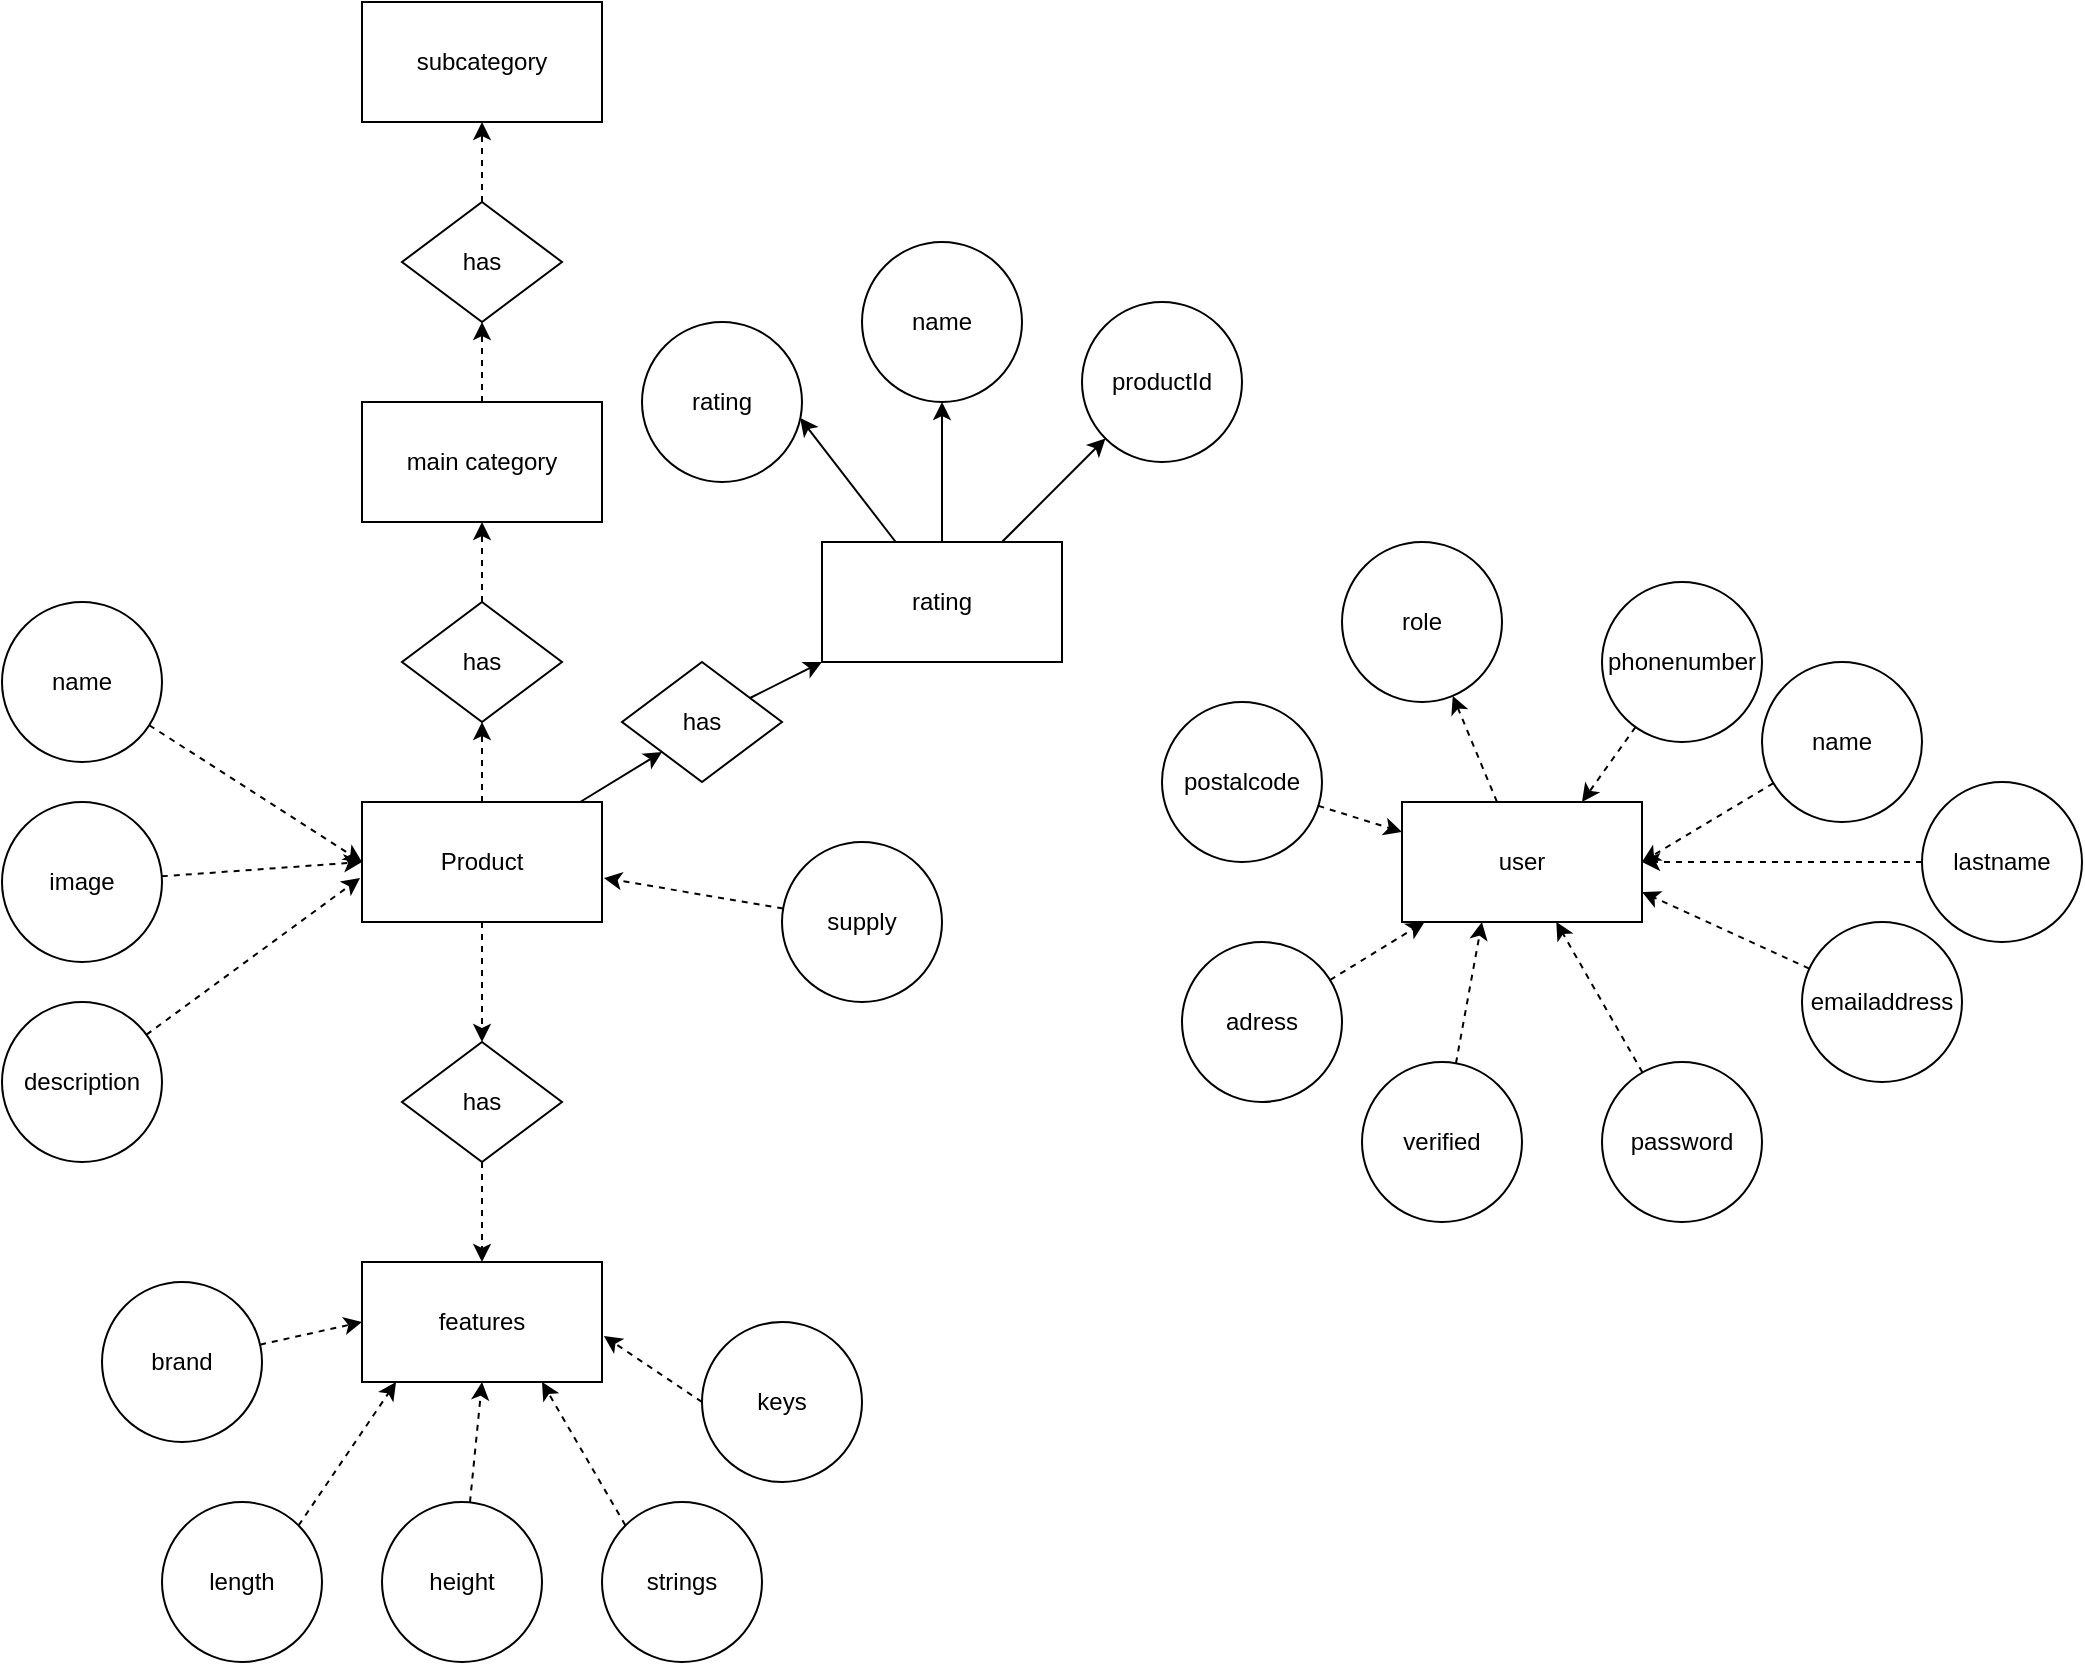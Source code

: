 <mxfile version="20.3.0" type="device" pages="5"><diagram id="UXlnYek6Twd4fF9Fpjpv" name="Concept diagram"><mxGraphModel dx="2489" dy="2026" grid="1" gridSize="10" guides="1" tooltips="1" connect="1" arrows="1" fold="1" page="1" pageScale="1" pageWidth="827" pageHeight="1169" math="0" shadow="0"><root><mxCell id="0"/><mxCell id="1" parent="0"/><mxCell id="_7jHsgC3u3FvnU73zOOX-5" style="edgeStyle=none;rounded=0;orthogonalLoop=1;jettySize=auto;html=1;entryX=0.5;entryY=1;entryDx=0;entryDy=0;dashed=1;" parent="1" source="_7jHsgC3u3FvnU73zOOX-1" target="_7jHsgC3u3FvnU73zOOX-4" edge="1"><mxGeometry relative="1" as="geometry"/></mxCell><mxCell id="_7jHsgC3u3FvnU73zOOX-11" style="edgeStyle=none;rounded=0;orthogonalLoop=1;jettySize=auto;html=1;entryX=0.5;entryY=0;entryDx=0;entryDy=0;dashed=1;" parent="1" source="_7jHsgC3u3FvnU73zOOX-1" target="_7jHsgC3u3FvnU73zOOX-10" edge="1"><mxGeometry relative="1" as="geometry"/></mxCell><mxCell id="yhhzitq_8GPDwFRkSW0h-9" style="edgeStyle=none;rounded=0;orthogonalLoop=1;jettySize=auto;html=1;entryX=0;entryY=1;entryDx=0;entryDy=0;" parent="1" source="_7jHsgC3u3FvnU73zOOX-1" target="yhhzitq_8GPDwFRkSW0h-8" edge="1"><mxGeometry relative="1" as="geometry"/></mxCell><mxCell id="_7jHsgC3u3FvnU73zOOX-1" value="Product" style="rounded=0;whiteSpace=wrap;html=1;" parent="1" vertex="1"><mxGeometry x="-610" y="-680" width="120" height="60" as="geometry"/></mxCell><mxCell id="_7jHsgC3u3FvnU73zOOX-8" style="edgeStyle=none;rounded=0;orthogonalLoop=1;jettySize=auto;html=1;dashed=1;" parent="1" source="_7jHsgC3u3FvnU73zOOX-2" target="_7jHsgC3u3FvnU73zOOX-7" edge="1"><mxGeometry relative="1" as="geometry"/></mxCell><mxCell id="_7jHsgC3u3FvnU73zOOX-2" value="main category" style="rounded=0;whiteSpace=wrap;html=1;" parent="1" vertex="1"><mxGeometry x="-610" y="-880" width="120" height="60" as="geometry"/></mxCell><mxCell id="_7jHsgC3u3FvnU73zOOX-3" value="subcategory" style="rounded=0;whiteSpace=wrap;html=1;" parent="1" vertex="1"><mxGeometry x="-610" y="-1080" width="120" height="60" as="geometry"/></mxCell><mxCell id="_7jHsgC3u3FvnU73zOOX-6" style="edgeStyle=none;rounded=0;orthogonalLoop=1;jettySize=auto;html=1;entryX=0.5;entryY=1;entryDx=0;entryDy=0;dashed=1;" parent="1" source="_7jHsgC3u3FvnU73zOOX-4" target="_7jHsgC3u3FvnU73zOOX-2" edge="1"><mxGeometry relative="1" as="geometry"/></mxCell><mxCell id="_7jHsgC3u3FvnU73zOOX-4" value="has" style="rhombus;whiteSpace=wrap;html=1;" parent="1" vertex="1"><mxGeometry x="-590" y="-780" width="80" height="60" as="geometry"/></mxCell><mxCell id="_7jHsgC3u3FvnU73zOOX-9" style="edgeStyle=none;rounded=0;orthogonalLoop=1;jettySize=auto;html=1;entryX=0.5;entryY=1;entryDx=0;entryDy=0;dashed=1;" parent="1" source="_7jHsgC3u3FvnU73zOOX-7" target="_7jHsgC3u3FvnU73zOOX-3" edge="1"><mxGeometry relative="1" as="geometry"/></mxCell><mxCell id="_7jHsgC3u3FvnU73zOOX-7" value="has" style="rhombus;whiteSpace=wrap;html=1;" parent="1" vertex="1"><mxGeometry x="-590" y="-980" width="80" height="60" as="geometry"/></mxCell><mxCell id="_7jHsgC3u3FvnU73zOOX-13" style="edgeStyle=none;rounded=0;orthogonalLoop=1;jettySize=auto;html=1;entryX=0.5;entryY=0;entryDx=0;entryDy=0;dashed=1;" parent="1" source="_7jHsgC3u3FvnU73zOOX-10" target="_7jHsgC3u3FvnU73zOOX-12" edge="1"><mxGeometry relative="1" as="geometry"/></mxCell><mxCell id="_7jHsgC3u3FvnU73zOOX-10" value="has" style="rhombus;whiteSpace=wrap;html=1;" parent="1" vertex="1"><mxGeometry x="-590" y="-560" width="80" height="60" as="geometry"/></mxCell><mxCell id="_7jHsgC3u3FvnU73zOOX-12" value="features" style="rounded=0;whiteSpace=wrap;html=1;" parent="1" vertex="1"><mxGeometry x="-610" y="-450" width="120" height="60" as="geometry"/></mxCell><mxCell id="_7jHsgC3u3FvnU73zOOX-18" style="edgeStyle=none;rounded=0;orthogonalLoop=1;jettySize=auto;html=1;entryX=0;entryY=0.5;entryDx=0;entryDy=0;dashed=1;" parent="1" source="_7jHsgC3u3FvnU73zOOX-14" target="_7jHsgC3u3FvnU73zOOX-12" edge="1"><mxGeometry relative="1" as="geometry"/></mxCell><mxCell id="_7jHsgC3u3FvnU73zOOX-14" value="brand" style="ellipse;whiteSpace=wrap;html=1;aspect=fixed;" parent="1" vertex="1"><mxGeometry x="-740" y="-440" width="80" height="80" as="geometry"/></mxCell><mxCell id="_7jHsgC3u3FvnU73zOOX-19" style="edgeStyle=none;rounded=0;orthogonalLoop=1;jettySize=auto;html=1;exitX=1;exitY=0;exitDx=0;exitDy=0;entryX=0.142;entryY=1;entryDx=0;entryDy=0;entryPerimeter=0;dashed=1;" parent="1" source="_7jHsgC3u3FvnU73zOOX-15" target="_7jHsgC3u3FvnU73zOOX-12" edge="1"><mxGeometry relative="1" as="geometry"/></mxCell><mxCell id="_7jHsgC3u3FvnU73zOOX-15" value="length" style="ellipse;whiteSpace=wrap;html=1;aspect=fixed;" parent="1" vertex="1"><mxGeometry x="-710" y="-330" width="80" height="80" as="geometry"/></mxCell><mxCell id="_7jHsgC3u3FvnU73zOOX-20" style="edgeStyle=none;rounded=0;orthogonalLoop=1;jettySize=auto;html=1;entryX=0.5;entryY=1;entryDx=0;entryDy=0;dashed=1;" parent="1" source="_7jHsgC3u3FvnU73zOOX-16" target="_7jHsgC3u3FvnU73zOOX-12" edge="1"><mxGeometry relative="1" as="geometry"/></mxCell><mxCell id="_7jHsgC3u3FvnU73zOOX-16" value="height" style="ellipse;whiteSpace=wrap;html=1;aspect=fixed;" parent="1" vertex="1"><mxGeometry x="-600" y="-330" width="80" height="80" as="geometry"/></mxCell><mxCell id="_7jHsgC3u3FvnU73zOOX-21" style="edgeStyle=none;rounded=0;orthogonalLoop=1;jettySize=auto;html=1;exitX=0;exitY=0;exitDx=0;exitDy=0;entryX=0.75;entryY=1;entryDx=0;entryDy=0;dashed=1;" parent="1" source="_7jHsgC3u3FvnU73zOOX-17" target="_7jHsgC3u3FvnU73zOOX-12" edge="1"><mxGeometry relative="1" as="geometry"/></mxCell><mxCell id="_7jHsgC3u3FvnU73zOOX-17" value="strings" style="ellipse;whiteSpace=wrap;html=1;aspect=fixed;" parent="1" vertex="1"><mxGeometry x="-490" y="-330" width="80" height="80" as="geometry"/></mxCell><mxCell id="_7jHsgC3u3FvnU73zOOX-23" style="edgeStyle=none;rounded=0;orthogonalLoop=1;jettySize=auto;html=1;exitX=0;exitY=0.5;exitDx=0;exitDy=0;entryX=1.008;entryY=0.617;entryDx=0;entryDy=0;entryPerimeter=0;dashed=1;" parent="1" source="_7jHsgC3u3FvnU73zOOX-22" target="_7jHsgC3u3FvnU73zOOX-12" edge="1"><mxGeometry relative="1" as="geometry"/></mxCell><mxCell id="_7jHsgC3u3FvnU73zOOX-22" value="keys" style="ellipse;whiteSpace=wrap;html=1;aspect=fixed;" parent="1" vertex="1"><mxGeometry x="-440" y="-420" width="80" height="80" as="geometry"/></mxCell><mxCell id="8Vjlcl3plHY_cacFAxoG-3" style="edgeStyle=none;rounded=0;orthogonalLoop=1;jettySize=auto;html=1;entryX=0;entryY=0.5;entryDx=0;entryDy=0;dashed=1;" parent="1" source="8Vjlcl3plHY_cacFAxoG-1" target="_7jHsgC3u3FvnU73zOOX-1" edge="1"><mxGeometry relative="1" as="geometry"/></mxCell><mxCell id="8Vjlcl3plHY_cacFAxoG-1" value="name" style="ellipse;whiteSpace=wrap;html=1;aspect=fixed;" parent="1" vertex="1"><mxGeometry x="-790" y="-780" width="80" height="80" as="geometry"/></mxCell><mxCell id="8Vjlcl3plHY_cacFAxoG-4" style="edgeStyle=none;rounded=0;orthogonalLoop=1;jettySize=auto;html=1;entryX=0;entryY=0.5;entryDx=0;entryDy=0;dashed=1;" parent="1" source="8Vjlcl3plHY_cacFAxoG-2" target="_7jHsgC3u3FvnU73zOOX-1" edge="1"><mxGeometry relative="1" as="geometry"/></mxCell><mxCell id="8Vjlcl3plHY_cacFAxoG-2" value="image" style="ellipse;whiteSpace=wrap;html=1;aspect=fixed;" parent="1" vertex="1"><mxGeometry x="-790" y="-680" width="80" height="80" as="geometry"/></mxCell><mxCell id="8Vjlcl3plHY_cacFAxoG-6" style="edgeStyle=none;rounded=0;orthogonalLoop=1;jettySize=auto;html=1;entryX=-0.008;entryY=0.633;entryDx=0;entryDy=0;entryPerimeter=0;dashed=1;" parent="1" source="8Vjlcl3plHY_cacFAxoG-5" target="_7jHsgC3u3FvnU73zOOX-1" edge="1"><mxGeometry relative="1" as="geometry"/></mxCell><mxCell id="8Vjlcl3plHY_cacFAxoG-5" value="description" style="ellipse;whiteSpace=wrap;html=1;aspect=fixed;" parent="1" vertex="1"><mxGeometry x="-790" y="-580" width="80" height="80" as="geometry"/></mxCell><mxCell id="8Vjlcl3plHY_cacFAxoG-10" style="edgeStyle=none;rounded=0;orthogonalLoop=1;jettySize=auto;html=1;entryX=1.008;entryY=0.633;entryDx=0;entryDy=0;entryPerimeter=0;dashed=1;" parent="1" source="8Vjlcl3plHY_cacFAxoG-9" target="_7jHsgC3u3FvnU73zOOX-1" edge="1"><mxGeometry relative="1" as="geometry"/></mxCell><mxCell id="8Vjlcl3plHY_cacFAxoG-9" value="supply" style="ellipse;whiteSpace=wrap;html=1;aspect=fixed;" parent="1" vertex="1"><mxGeometry x="-400" y="-660" width="80" height="80" as="geometry"/></mxCell><mxCell id="8Vjlcl3plHY_cacFAxoG-34" style="edgeStyle=none;rounded=0;orthogonalLoop=1;jettySize=auto;html=1;dashed=1;" parent="1" source="8Vjlcl3plHY_cacFAxoG-11" target="8Vjlcl3plHY_cacFAxoG-33" edge="1"><mxGeometry relative="1" as="geometry"/></mxCell><mxCell id="8Vjlcl3plHY_cacFAxoG-11" value="user" style="rounded=0;whiteSpace=wrap;html=1;" parent="1" vertex="1"><mxGeometry x="-90" y="-680" width="120" height="60" as="geometry"/></mxCell><mxCell id="8Vjlcl3plHY_cacFAxoG-24" style="edgeStyle=none;rounded=0;orthogonalLoop=1;jettySize=auto;html=1;entryX=1;entryY=0.5;entryDx=0;entryDy=0;dashed=1;" parent="1" source="8Vjlcl3plHY_cacFAxoG-17" target="8Vjlcl3plHY_cacFAxoG-11" edge="1"><mxGeometry relative="1" as="geometry"/></mxCell><mxCell id="8Vjlcl3plHY_cacFAxoG-17" value="name" style="ellipse;whiteSpace=wrap;html=1;aspect=fixed;" parent="1" vertex="1"><mxGeometry x="90" y="-750" width="80" height="80" as="geometry"/></mxCell><mxCell id="8Vjlcl3plHY_cacFAxoG-25" style="edgeStyle=none;rounded=0;orthogonalLoop=1;jettySize=auto;html=1;entryX=1;entryY=0.5;entryDx=0;entryDy=0;dashed=1;" parent="1" source="8Vjlcl3plHY_cacFAxoG-18" target="8Vjlcl3plHY_cacFAxoG-11" edge="1"><mxGeometry relative="1" as="geometry"/></mxCell><mxCell id="8Vjlcl3plHY_cacFAxoG-18" value="lastname" style="ellipse;whiteSpace=wrap;html=1;aspect=fixed;" parent="1" vertex="1"><mxGeometry x="170" y="-690" width="80" height="80" as="geometry"/></mxCell><mxCell id="8Vjlcl3plHY_cacFAxoG-26" style="edgeStyle=none;rounded=0;orthogonalLoop=1;jettySize=auto;html=1;entryX=1;entryY=0.75;entryDx=0;entryDy=0;dashed=1;" parent="1" source="8Vjlcl3plHY_cacFAxoG-19" target="8Vjlcl3plHY_cacFAxoG-11" edge="1"><mxGeometry relative="1" as="geometry"/></mxCell><mxCell id="8Vjlcl3plHY_cacFAxoG-19" value="emailaddress" style="ellipse;whiteSpace=wrap;html=1;aspect=fixed;" parent="1" vertex="1"><mxGeometry x="110" y="-620" width="80" height="80" as="geometry"/></mxCell><mxCell id="8Vjlcl3plHY_cacFAxoG-27" style="edgeStyle=none;rounded=0;orthogonalLoop=1;jettySize=auto;html=1;dashed=1;" parent="1" source="8Vjlcl3plHY_cacFAxoG-20" target="8Vjlcl3plHY_cacFAxoG-11" edge="1"><mxGeometry relative="1" as="geometry"><mxPoint y="-610" as="targetPoint"/></mxGeometry></mxCell><mxCell id="8Vjlcl3plHY_cacFAxoG-20" value="password" style="ellipse;whiteSpace=wrap;html=1;aspect=fixed;" parent="1" vertex="1"><mxGeometry x="10" y="-550" width="80" height="80" as="geometry"/></mxCell><mxCell id="8Vjlcl3plHY_cacFAxoG-28" style="edgeStyle=none;rounded=0;orthogonalLoop=1;jettySize=auto;html=1;entryX=0.333;entryY=1;entryDx=0;entryDy=0;entryPerimeter=0;dashed=1;" parent="1" source="8Vjlcl3plHY_cacFAxoG-21" target="8Vjlcl3plHY_cacFAxoG-11" edge="1"><mxGeometry relative="1" as="geometry"/></mxCell><mxCell id="8Vjlcl3plHY_cacFAxoG-21" value="verified" style="ellipse;whiteSpace=wrap;html=1;aspect=fixed;" parent="1" vertex="1"><mxGeometry x="-110" y="-550" width="80" height="80" as="geometry"/></mxCell><mxCell id="8Vjlcl3plHY_cacFAxoG-29" style="edgeStyle=none;rounded=0;orthogonalLoop=1;jettySize=auto;html=1;dashed=1;" parent="1" source="8Vjlcl3plHY_cacFAxoG-22" target="8Vjlcl3plHY_cacFAxoG-11" edge="1"><mxGeometry relative="1" as="geometry"/></mxCell><mxCell id="8Vjlcl3plHY_cacFAxoG-22" value="adress" style="ellipse;whiteSpace=wrap;html=1;aspect=fixed;" parent="1" vertex="1"><mxGeometry x="-200" y="-610" width="80" height="80" as="geometry"/></mxCell><mxCell id="8Vjlcl3plHY_cacFAxoG-30" style="edgeStyle=none;rounded=0;orthogonalLoop=1;jettySize=auto;html=1;entryX=0;entryY=0.25;entryDx=0;entryDy=0;dashed=1;" parent="1" source="8Vjlcl3plHY_cacFAxoG-23" target="8Vjlcl3plHY_cacFAxoG-11" edge="1"><mxGeometry relative="1" as="geometry"/></mxCell><mxCell id="8Vjlcl3plHY_cacFAxoG-23" value="postalcode" style="ellipse;whiteSpace=wrap;html=1;aspect=fixed;" parent="1" vertex="1"><mxGeometry x="-210" y="-730" width="80" height="80" as="geometry"/></mxCell><mxCell id="8Vjlcl3plHY_cacFAxoG-32" style="edgeStyle=none;rounded=0;orthogonalLoop=1;jettySize=auto;html=1;entryX=0.75;entryY=0;entryDx=0;entryDy=0;dashed=1;" parent="1" source="8Vjlcl3plHY_cacFAxoG-31" target="8Vjlcl3plHY_cacFAxoG-11" edge="1"><mxGeometry relative="1" as="geometry"/></mxCell><mxCell id="8Vjlcl3plHY_cacFAxoG-31" value="phonenumber" style="ellipse;whiteSpace=wrap;html=1;aspect=fixed;" parent="1" vertex="1"><mxGeometry x="10" y="-790" width="80" height="80" as="geometry"/></mxCell><mxCell id="8Vjlcl3plHY_cacFAxoG-33" value="role" style="ellipse;whiteSpace=wrap;html=1;aspect=fixed;" parent="1" vertex="1"><mxGeometry x="-120" y="-810" width="80" height="80" as="geometry"/></mxCell><mxCell id="yhhzitq_8GPDwFRkSW0h-4" style="rounded=0;orthogonalLoop=1;jettySize=auto;html=1;entryX=0.5;entryY=1;entryDx=0;entryDy=0;" parent="1" source="yhhzitq_8GPDwFRkSW0h-1" target="yhhzitq_8GPDwFRkSW0h-2" edge="1"><mxGeometry relative="1" as="geometry"/></mxCell><mxCell id="yhhzitq_8GPDwFRkSW0h-5" style="edgeStyle=none;rounded=0;orthogonalLoop=1;jettySize=auto;html=1;entryX=0;entryY=1;entryDx=0;entryDy=0;" parent="1" source="yhhzitq_8GPDwFRkSW0h-1" target="yhhzitq_8GPDwFRkSW0h-3" edge="1"><mxGeometry relative="1" as="geometry"/></mxCell><mxCell id="yhhzitq_8GPDwFRkSW0h-7" style="edgeStyle=none;rounded=0;orthogonalLoop=1;jettySize=auto;html=1;entryX=0.988;entryY=0.6;entryDx=0;entryDy=0;entryPerimeter=0;" parent="1" source="yhhzitq_8GPDwFRkSW0h-1" target="yhhzitq_8GPDwFRkSW0h-6" edge="1"><mxGeometry relative="1" as="geometry"/></mxCell><mxCell id="yhhzitq_8GPDwFRkSW0h-1" value="rating" style="rounded=0;whiteSpace=wrap;html=1;" parent="1" vertex="1"><mxGeometry x="-380" y="-810" width="120" height="60" as="geometry"/></mxCell><mxCell id="yhhzitq_8GPDwFRkSW0h-2" value="name" style="ellipse;whiteSpace=wrap;html=1;aspect=fixed;" parent="1" vertex="1"><mxGeometry x="-360" y="-960" width="80" height="80" as="geometry"/></mxCell><mxCell id="yhhzitq_8GPDwFRkSW0h-3" value="productId" style="ellipse;whiteSpace=wrap;html=1;aspect=fixed;" parent="1" vertex="1"><mxGeometry x="-250" y="-930" width="80" height="80" as="geometry"/></mxCell><mxCell id="yhhzitq_8GPDwFRkSW0h-6" value="rating" style="ellipse;whiteSpace=wrap;html=1;aspect=fixed;" parent="1" vertex="1"><mxGeometry x="-470" y="-920" width="80" height="80" as="geometry"/></mxCell><mxCell id="yhhzitq_8GPDwFRkSW0h-10" style="edgeStyle=none;rounded=0;orthogonalLoop=1;jettySize=auto;html=1;" parent="1" source="yhhzitq_8GPDwFRkSW0h-8" target="yhhzitq_8GPDwFRkSW0h-1" edge="1"><mxGeometry relative="1" as="geometry"/></mxCell><mxCell id="yhhzitq_8GPDwFRkSW0h-8" value="has" style="rhombus;whiteSpace=wrap;html=1;" parent="1" vertex="1"><mxGeometry x="-480" y="-750" width="80" height="60" as="geometry"/></mxCell></root></mxGraphModel></diagram><diagram id="7pOdD8GZFdDxRpwKc0I3" name="System context diagram"><mxGraphModel dx="1662" dy="856" grid="1" gridSize="10" guides="1" tooltips="1" connect="1" arrows="1" fold="1" page="1" pageScale="1" pageWidth="827" pageHeight="1169" math="0" shadow="0"><root><mxCell id="0"/><mxCell id="1" parent="0"/><mxCell id="-iv8s0EZxj2kGk-wa7Vl-7" style="rounded=0;orthogonalLoop=1;jettySize=auto;html=1;exitX=1;exitY=0.5;exitDx=0;exitDy=0;exitPerimeter=0;entryX=0;entryY=0.5;entryDx=0;entryDy=0;entryPerimeter=0;dashed=1;strokeWidth=3;startArrow=none;" parent="1" source="-iv8s0EZxj2kGk-wa7Vl-14" target="-iv8s0EZxj2kGk-wa7Vl-5" edge="1"><mxGeometry relative="1" as="geometry"/></mxCell><object placeholders="1" c4Name="Webshop system" c4Type="Software System" c4Description="Full-stack application that allows the user to view, or buy products with payments." label="&lt;font style=&quot;font-size: 16px&quot;&gt;&lt;b&gt;%c4Name%&lt;/b&gt;&lt;/font&gt;&lt;div&gt;[%c4Type%]&lt;/div&gt;&lt;br&gt;&lt;div&gt;&lt;font style=&quot;font-size: 11px&quot;&gt;&lt;font color=&quot;#cccccc&quot;&gt;%c4Description%&lt;/font&gt;&lt;/div&gt;" id="-iv8s0EZxj2kGk-wa7Vl-1"><mxCell style="rounded=1;whiteSpace=wrap;html=1;labelBackgroundColor=none;fillColor=#1061B0;fontColor=#ffffff;align=center;arcSize=10;strokeColor=#0D5091;metaEdit=1;resizable=0;points=[[0.25,0,0],[0.5,0,0],[0.75,0,0],[1,0.25,0],[1,0.5,0],[1,0.75,0],[0.75,1,0],[0.5,1,0],[0.25,1,0],[0,0.75,0],[0,0.5,0],[0,0.25,0]];" parent="1" vertex="1"><mxGeometry x="80" y="310" width="240" height="120" as="geometry"/></mxCell></object><mxCell id="-iv8s0EZxj2kGk-wa7Vl-6" style="rounded=0;orthogonalLoop=1;jettySize=auto;html=1;exitX=0.5;exitY=1;exitDx=0;exitDy=0;exitPerimeter=0;entryX=0.5;entryY=0;entryDx=0;entryDy=0;entryPerimeter=0;dashed=1;strokeWidth=3;startArrow=none;" parent="1" source="-iv8s0EZxj2kGk-wa7Vl-10" target="-iv8s0EZxj2kGk-wa7Vl-1" edge="1"><mxGeometry relative="1" as="geometry"/></mxCell><object placeholders="1" c4Name="Webshop customer" c4Type="Person" c4Description="A customer of the webshop" label="&lt;font style=&quot;font-size: 16px&quot;&gt;&lt;b&gt;%c4Name%&lt;/b&gt;&lt;/font&gt;&lt;div&gt;[%c4Type%]&lt;/div&gt;&lt;br&gt;&lt;div&gt;&lt;font style=&quot;font-size: 11px&quot;&gt;&lt;font color=&quot;#cccccc&quot;&gt;%c4Description%&lt;/font&gt;&lt;/div&gt;" id="-iv8s0EZxj2kGk-wa7Vl-4"><mxCell style="rounded=1;whiteSpace=wrap;html=1;labelBackgroundColor=none;fillColor=#0C4680;fontColor=#ffffff;align=center;arcSize=10;strokeColor=#0D5091;metaEdit=1;resizable=0;points=[[0.25,0,0],[0.5,0,0],[0.75,0,0],[1,0.25,0],[1,0.5,0],[1,0.75,0],[0.75,1,0],[0.5,1,0],[0.25,1,0],[0,0.75,0],[0,0.5,0],[0,0.25,0]];" parent="1" vertex="1"><mxGeometry x="80" y="80" width="240" height="120" as="geometry"/></mxCell></object><mxCell id="-iv8s0EZxj2kGk-wa7Vl-9" style="edgeStyle=none;rounded=0;orthogonalLoop=1;jettySize=auto;html=1;entryX=1;entryY=0.5;entryDx=0;entryDy=0;entryPerimeter=0;dashed=1;strokeWidth=3;startArrow=none;" parent="1" source="-iv8s0EZxj2kGk-wa7Vl-12" target="-iv8s0EZxj2kGk-wa7Vl-4" edge="1"><mxGeometry relative="1" as="geometry"/></mxCell><object placeholders="1" c4Name="Payment system" c4Type="Software System" c4Description="System that completes the transactions" label="&lt;font style=&quot;font-size: 16px&quot;&gt;&lt;b&gt;%c4Name%&lt;/b&gt;&lt;/font&gt;&lt;div&gt;[%c4Type%]&lt;/div&gt;&lt;br&gt;&lt;div&gt;&lt;font style=&quot;font-size: 11px&quot;&gt;&lt;font color=&quot;#cccccc&quot;&gt;%c4Description%&lt;/font&gt;&lt;/div&gt;" id="-iv8s0EZxj2kGk-wa7Vl-5"><mxCell style="rounded=1;whiteSpace=wrap;html=1;labelBackgroundColor=none;fillColor=#8C8496;fontColor=#ffffff;align=center;arcSize=10;strokeColor=#736782;metaEdit=1;resizable=0;points=[[0.25,0,0],[0.5,0,0],[0.75,0,0],[1,0.25,0],[1,0.5,0],[1,0.75,0],[0.75,1,0],[0.5,1,0],[0.25,1,0],[0,0.75,0],[0,0.5,0],[0,0.25,0]];" parent="1" vertex="1"><mxGeometry x="460" y="310" width="240" height="120" as="geometry"/></mxCell></object><mxCell id="-iv8s0EZxj2kGk-wa7Vl-10" value="Views items, makes payments using" style="text;html=1;resizable=0;autosize=1;align=center;verticalAlign=middle;points=[];fillColor=none;strokeColor=none;rounded=0;" parent="1" vertex="1"><mxGeometry x="90" y="235" width="220" height="30" as="geometry"/></mxCell><mxCell id="-iv8s0EZxj2kGk-wa7Vl-11" value="" style="rounded=0;orthogonalLoop=1;jettySize=auto;html=1;exitX=0.5;exitY=1;exitDx=0;exitDy=0;exitPerimeter=0;entryX=0.5;entryY=0;entryDx=0;entryDy=0;entryPerimeter=0;dashed=1;strokeWidth=3;endArrow=none;" parent="1" source="-iv8s0EZxj2kGk-wa7Vl-4" target="-iv8s0EZxj2kGk-wa7Vl-10" edge="1"><mxGeometry relative="1" as="geometry"><mxPoint x="200" y="200" as="sourcePoint"/><mxPoint x="200" y="310" as="targetPoint"/></mxGeometry></mxCell><mxCell id="-iv8s0EZxj2kGk-wa7Vl-12" value="Notifies the user" style="text;html=1;resizable=0;autosize=1;align=center;verticalAlign=middle;points=[];fillColor=none;strokeColor=none;rounded=0;" parent="1" vertex="1"><mxGeometry x="400" y="205" width="110" height="30" as="geometry"/></mxCell><mxCell id="-iv8s0EZxj2kGk-wa7Vl-13" value="" style="edgeStyle=none;rounded=0;orthogonalLoop=1;jettySize=auto;html=1;exitX=0.5;exitY=0;exitDx=0;exitDy=0;exitPerimeter=0;dashed=1;strokeWidth=3;endArrow=none;" parent="1" source="-iv8s0EZxj2kGk-wa7Vl-5" target="-iv8s0EZxj2kGk-wa7Vl-12" edge="1"><mxGeometry relative="1" as="geometry"><mxPoint x="550" y="310" as="sourcePoint"/><mxPoint x="500" y="250" as="targetPoint"/></mxGeometry></mxCell><mxCell id="-iv8s0EZxj2kGk-wa7Vl-14" value="Uses external &lt;br&gt;payment system" style="text;html=1;resizable=0;autosize=1;align=center;verticalAlign=middle;points=[];fillColor=none;strokeColor=none;rounded=0;" parent="1" vertex="1"><mxGeometry x="330" y="350" width="110" height="40" as="geometry"/></mxCell><mxCell id="-iv8s0EZxj2kGk-wa7Vl-15" value="" style="rounded=0;orthogonalLoop=1;jettySize=auto;html=1;exitX=1;exitY=0.5;exitDx=0;exitDy=0;exitPerimeter=0;entryX=0;entryY=0.5;entryDx=0;entryDy=0;entryPerimeter=0;dashed=1;strokeWidth=3;endArrow=none;" parent="1" source="-iv8s0EZxj2kGk-wa7Vl-1" target="-iv8s0EZxj2kGk-wa7Vl-14" edge="1"><mxGeometry relative="1" as="geometry"><mxPoint x="320" y="370" as="sourcePoint"/><mxPoint x="460" y="370" as="targetPoint"/></mxGeometry></mxCell><mxCell id="RaKwpRjMpT0jMpuPB5Ox-1" value="" style="ellipse;whiteSpace=wrap;html=1;aspect=fixed;strokeColor=#0C4680;fillColor=#0C4680;" parent="1" vertex="1"><mxGeometry x="160" y="30" width="80" height="80" as="geometry"/></mxCell><object placeholders="1" c4Name="Single Sing On System" c4Type="Software System" c4Description="System that handles the user registration and login" label="&lt;font style=&quot;font-size: 16px&quot;&gt;&lt;b&gt;%c4Name%&lt;/b&gt;&lt;/font&gt;&lt;div&gt;[%c4Type%]&lt;/div&gt;&lt;br&gt;&lt;div&gt;&lt;font style=&quot;font-size: 11px&quot;&gt;&lt;font color=&quot;#cccccc&quot;&gt;%c4Description%&lt;/font&gt;&lt;/div&gt;" id="W1zMw84Huq9NWDJlu6nM-3"><mxCell style="rounded=1;whiteSpace=wrap;html=1;labelBackgroundColor=none;fillColor=#8C8496;fontColor=#ffffff;align=center;arcSize=10;strokeColor=#736782;metaEdit=1;resizable=0;points=[[0.25,0,0],[0.5,0,0],[0.75,0,0],[1,0.25,0],[1,0.5,0],[1,0.75,0],[0.75,1,0],[0.5,1,0],[0.25,1,0],[0,0.75,0],[0,0.5,0],[0,0.25,0]];" vertex="1" parent="1"><mxGeometry x="460" y="460" width="240" height="120" as="geometry"/></mxCell></object><mxCell id="W1zMw84Huq9NWDJlu6nM-5" style="rounded=0;orthogonalLoop=1;jettySize=auto;html=1;exitX=0.718;exitY=0.975;exitDx=0;exitDy=0;exitPerimeter=0;entryX=0;entryY=0.5;entryDx=0;entryDy=0;entryPerimeter=0;dashed=1;strokeWidth=3;startArrow=none;" edge="1" parent="1" source="W1zMw84Huq9NWDJlu6nM-6" target="W1zMw84Huq9NWDJlu6nM-3"><mxGeometry relative="1" as="geometry"><mxPoint x="199.5" y="430" as="sourcePoint"/><mxPoint x="199.5" y="475" as="targetPoint"/></mxGeometry></mxCell><mxCell id="W1zMw84Huq9NWDJlu6nM-6" value="Uses external SSO system" style="text;html=1;resizable=0;autosize=1;align=center;verticalAlign=middle;points=[];fillColor=none;strokeColor=none;rounded=0;" vertex="1" parent="1"><mxGeometry x="230" y="465" width="170" height="30" as="geometry"/></mxCell><mxCell id="W1zMw84Huq9NWDJlu6nM-7" value="" style="rounded=0;orthogonalLoop=1;jettySize=auto;html=1;exitX=0.5;exitY=1;exitDx=0;exitDy=0;exitPerimeter=0;entryX=0.318;entryY=-0.1;entryDx=0;entryDy=0;entryPerimeter=0;dashed=1;strokeWidth=3;startArrow=none;endArrow=none;" edge="1" parent="1" target="W1zMw84Huq9NWDJlu6nM-6"><mxGeometry relative="1" as="geometry"><mxPoint x="199.5" y="430" as="sourcePoint"/><mxPoint x="460" y="520" as="targetPoint"/></mxGeometry></mxCell><mxCell id="iPFyC2qjRluulM3jovTj-1" style="edgeStyle=none;rounded=0;orthogonalLoop=1;jettySize=auto;html=1;entryX=1.013;entryY=0.65;entryDx=0;entryDy=0;entryPerimeter=0;dashed=1;" edge="1" parent="1" target="-iv8s0EZxj2kGk-wa7Vl-4"><mxGeometry relative="1" as="geometry"><mxPoint x="580" y="460.0" as="sourcePoint"/><mxPoint x="710" y="498.4" as="targetPoint"/><Array as="points"><mxPoint x="440" y="440"/></Array></mxGeometry></mxCell><mxCell id="iPFyC2qjRluulM3jovTj-2" value="Notifies the user" style="edgeLabel;html=1;align=center;verticalAlign=middle;resizable=0;points=[];" vertex="1" connectable="0" parent="iPFyC2qjRluulM3jovTj-1"><mxGeometry x="-0.156" y="-2" relative="1" as="geometry"><mxPoint x="-39" y="-95" as="offset"/></mxGeometry></mxCell></root></mxGraphModel></diagram><diagram id="yF-GTbdZByJ_0cL37dsQ" name="Container diagram"><mxGraphModel dx="1662" dy="2025" grid="1" gridSize="10" guides="1" tooltips="1" connect="1" arrows="1" fold="1" page="1" pageScale="1" pageWidth="827" pageHeight="1169" math="0" shadow="0"><root><mxCell id="0"/><mxCell id="1" parent="0"/><mxCell id="fe9Xx_H47fmmu1ygSoLF-16" style="edgeStyle=none;rounded=0;orthogonalLoop=1;jettySize=auto;html=1;exitX=0.292;exitY=1;exitDx=0;exitDy=0;exitPerimeter=0;entryX=0.5;entryY=0;entryDx=0;entryDy=0;entryPerimeter=0;dashed=1;strokeWidth=3;fontColor=#FFFFFF;startArrow=none;" parent="1" source="jnhbhSsm9OjzzeVdvpf7-3" target="fe9Xx_H47fmmu1ygSoLF-4" edge="1"><mxGeometry relative="1" as="geometry"/></mxCell><object placeholders="1" c4Name="Webshop customer" c4Type="Person" c4Description="A customer of the webshop" label="&lt;font style=&quot;font-size: 16px&quot;&gt;&lt;b&gt;%c4Name%&lt;/b&gt;&lt;/font&gt;&lt;div&gt;[%c4Type%]&lt;/div&gt;&lt;br&gt;&lt;div&gt;&lt;font style=&quot;font-size: 11px&quot;&gt;&lt;font color=&quot;#cccccc&quot;&gt;%c4Description%&lt;/font&gt;&lt;/div&gt;" id="fe9Xx_H47fmmu1ygSoLF-2"><mxCell style="rounded=1;whiteSpace=wrap;html=1;labelBackgroundColor=none;fillColor=#0C4680;fontColor=#ffffff;align=center;arcSize=10;strokeColor=#0D5091;metaEdit=1;resizable=0;points=[[0.25,0,0],[0.5,0,0],[0.75,0,0],[1,0.25,0],[1,0.5,0],[1,0.75,0],[0.75,1,0],[0.5,1,0],[0.25,1,0],[0,0.75,0],[0,0.5,0],[0,0.25,0]];" parent="1" vertex="1"><mxGeometry x="440" y="-1080" width="240" height="120" as="geometry"/></mxCell></object><mxCell id="fe9Xx_H47fmmu1ygSoLF-15" style="edgeStyle=none;rounded=0;orthogonalLoop=1;jettySize=auto;html=1;exitX=1;exitY=0.5;exitDx=0;exitDy=0;exitPerimeter=0;dashed=1;strokeWidth=3;fontColor=#FFFFFF;startArrow=none;" parent="1" source="jnhbhSsm9OjzzeVdvpf7-5" target="fe9Xx_H47fmmu1ygSoLF-14" edge="1"><mxGeometry relative="1" as="geometry"/></mxCell><object placeholders="1" c4Name="Webshop application" c4Type="Container: Angular" c4Description="Full-stack application that allows the user to view, or buy products with payments." label="&lt;font style=&quot;font-size: 16px&quot;&gt;&lt;b&gt;%c4Name%&lt;/b&gt;&lt;/font&gt;&lt;div&gt;[%c4Type%]&lt;/div&gt;&lt;br&gt;&lt;div&gt;&lt;font style=&quot;font-size: 11px&quot;&gt;&lt;font color=&quot;#cccccc&quot;&gt;%c4Description%&lt;/font&gt;&lt;/div&gt;" id="fe9Xx_H47fmmu1ygSoLF-4"><mxCell style="rounded=1;whiteSpace=wrap;html=1;labelBackgroundColor=none;fillColor=#1061B0;fontColor=#ffffff;align=center;arcSize=10;strokeColor=#0D5091;metaEdit=1;resizable=0;points=[[0.25,0,0],[0.5,0,0],[0.75,0,0],[1,0.25,0],[1,0.5,0],[1,0.75,0],[0.75,1,0],[0.5,1,0],[0.25,1,0],[0,0.75,0],[0,0.5,0],[0,0.25,0]];" parent="1" vertex="1"><mxGeometry x="70" y="-880" width="240" height="120" as="geometry"/></mxCell></object><mxCell id="AT8yxm79Fx70BJ4LguEr-2" style="edgeStyle=none;rounded=0;orthogonalLoop=1;jettySize=auto;html=1;entryX=0;entryY=0.5;entryDx=0;entryDy=0;entryPerimeter=0;dashed=1;" parent="1" source="fe9Xx_H47fmmu1ygSoLF-6" target="BS6mq3v67Ypqhsn4vS6F-1" edge="1"><mxGeometry relative="1" as="geometry"/></mxCell><mxCell id="AT8yxm79Fx70BJ4LguEr-3" value="Makes calls to" style="edgeLabel;html=1;align=center;verticalAlign=middle;resizable=0;points=[];" parent="AT8yxm79Fx70BJ4LguEr-2" vertex="1" connectable="0"><mxGeometry x="-0.156" y="-2" relative="1" as="geometry"><mxPoint as="offset"/></mxGeometry></mxCell><mxCell id="AT8yxm79Fx70BJ4LguEr-4" value="Reads from and&lt;br&gt;writes to" style="edgeStyle=none;rounded=0;orthogonalLoop=1;jettySize=auto;html=1;entryX=1;entryY=0.5;entryDx=0;entryDy=0;entryPerimeter=0;dashed=1;" parent="1" source="fe9Xx_H47fmmu1ygSoLF-6" target="fe9Xx_H47fmmu1ygSoLF-11" edge="1"><mxGeometry relative="1" as="geometry"/></mxCell><object placeholders="1" c4Name="API application" c4Type="Quarkus / Java" c4Description="Provides the connection between the Front-end and Backend application functionallity via JSON/HTTPS." label="&lt;font style=&quot;font-size: 16px&quot;&gt;&lt;b&gt;%c4Name%&lt;/b&gt;&lt;/font&gt;&lt;div&gt;[%c4Type%]&lt;/div&gt;&lt;br&gt;&lt;div&gt;&lt;font style=&quot;font-size: 11px&quot;&gt;&lt;font color=&quot;#cccccc&quot;&gt;%c4Description%&lt;/font&gt;&lt;/div&gt;" id="fe9Xx_H47fmmu1ygSoLF-6"><mxCell style="rounded=1;whiteSpace=wrap;html=1;labelBackgroundColor=none;fillColor=#1061B0;fontColor=#ffffff;align=center;arcSize=10;strokeColor=#0D5091;metaEdit=1;resizable=0;points=[[0.25,0,0],[0.5,0,0],[0.75,0,0],[1,0.25,0],[1,0.5,0],[1,0.75,0],[0.75,1,0],[0.5,1,0],[0.25,1,0],[0,0.75,0],[0,0.5,0],[0,0.25,0]];" parent="1" vertex="1"><mxGeometry x="440" y="-630" width="240" height="120" as="geometry"/></mxCell></object><mxCell id="fe9Xx_H47fmmu1ygSoLF-11" value="&lt;font color=&quot;#ffffff&quot;&gt;Database&lt;br&gt;[TBD]&lt;br&gt;&lt;br&gt;Stores user registration information, hashed authentication credentials etc.&lt;/font&gt;" style="shape=cylinder3;whiteSpace=wrap;html=1;boundedLbl=1;backgroundOutline=1;size=15;fillColor=#0C4680;" parent="1" vertex="1"><mxGeometry x="80" y="-640" width="220" height="140" as="geometry"/></mxCell><mxCell id="fe9Xx_H47fmmu1ygSoLF-17" style="edgeStyle=none;rounded=0;orthogonalLoop=1;jettySize=auto;html=1;exitX=0.5;exitY=1;exitDx=0;exitDy=0;exitPerimeter=0;entryX=0.5;entryY=0;entryDx=0;entryDy=0;entryPerimeter=0;dashed=1;strokeWidth=3;fontColor=#FFFFFF;startArrow=none;" parent="1" source="jnhbhSsm9OjzzeVdvpf7-7" target="fe9Xx_H47fmmu1ygSoLF-6" edge="1"><mxGeometry relative="1" as="geometry"/></mxCell><object placeholders="1" c4Name="Single page Application" c4Type="Container: HTML, SCSS &amp; TypeScript" c4Description="Provides the details of every product or account details of the customer" label="&lt;font style=&quot;font-size: 16px&quot;&gt;&lt;b&gt;%c4Name%&lt;/b&gt;&lt;/font&gt;&lt;div&gt;[%c4Type%]&lt;/div&gt;&lt;br&gt;&lt;div&gt;&lt;font style=&quot;font-size: 11px&quot;&gt;&lt;font color=&quot;#cccccc&quot;&gt;%c4Description%&lt;/font&gt;&lt;/div&gt;" id="fe9Xx_H47fmmu1ygSoLF-14"><mxCell style="rounded=1;whiteSpace=wrap;html=1;labelBackgroundColor=none;fillColor=#1061B0;fontColor=#ffffff;align=center;arcSize=10;strokeColor=#0D5091;metaEdit=1;resizable=0;points=[[0.25,0,0],[0.5,0,0],[0.75,0,0],[1,0.25,0],[1,0.5,0],[1,0.75,0],[0.75,1,0],[0.5,1,0],[0.25,1,0],[0,0.75,0],[0,0.5,0],[0,0.25,0]];" parent="1" vertex="1"><mxGeometry x="440" y="-880" width="240" height="120" as="geometry"/></mxCell></object><mxCell id="BS6mq3v67Ypqhsn4vS6F-2" style="edgeStyle=none;rounded=0;orthogonalLoop=1;jettySize=auto;html=1;exitX=0.5;exitY=0;exitDx=0;exitDy=0;exitPerimeter=0;entryX=1.013;entryY=0.45;entryDx=0;entryDy=0;entryPerimeter=0;dashed=1;strokeWidth=3;fontColor=#FFFFFF;startArrow=none;" parent="1" source="jnhbhSsm9OjzzeVdvpf7-1" target="fe9Xx_H47fmmu1ygSoLF-2" edge="1"><mxGeometry relative="1" as="geometry"/></mxCell><object placeholders="1" c4Name="Payment system" c4Type="Software System" c4Description="System that completes the transactions" label="&lt;font style=&quot;font-size: 16px&quot;&gt;&lt;b&gt;%c4Name%&lt;/b&gt;&lt;/font&gt;&lt;div&gt;[%c4Type%]&lt;/div&gt;&lt;br&gt;&lt;div&gt;&lt;font style=&quot;font-size: 11px&quot;&gt;&lt;font color=&quot;#cccccc&quot;&gt;%c4Description%&lt;/font&gt;&lt;/div&gt;" id="BS6mq3v67Ypqhsn4vS6F-1"><mxCell style="rounded=1;whiteSpace=wrap;html=1;labelBackgroundColor=none;fillColor=#8C8496;fontColor=#ffffff;align=center;arcSize=10;strokeColor=#736782;metaEdit=1;resizable=0;points=[[0.25,0,0],[0.5,0,0],[0.75,0,0],[1,0.25,0],[1,0.5,0],[1,0.75,0],[0.75,1,0],[0.5,1,0],[0.25,1,0],[0,0.75,0],[0,0.5,0],[0,0.25,0]];" parent="1" vertex="1"><mxGeometry x="810" y="-710" width="240" height="120" as="geometry"/></mxCell></object><mxCell id="jnhbhSsm9OjzzeVdvpf7-1" value="Notifies the user" style="text;html=1;resizable=0;autosize=1;align=center;verticalAlign=middle;points=[];fillColor=none;strokeColor=none;rounded=0;" parent="1" vertex="1"><mxGeometry x="770" y="-860" width="110" height="30" as="geometry"/></mxCell><mxCell id="jnhbhSsm9OjzzeVdvpf7-2" value="" style="edgeStyle=none;rounded=0;orthogonalLoop=1;jettySize=auto;html=1;exitX=0.5;exitY=0;exitDx=0;exitDy=0;exitPerimeter=0;dashed=1;strokeWidth=3;fontColor=#FFFFFF;endArrow=none;" parent="1" source="BS6mq3v67Ypqhsn4vS6F-1" target="jnhbhSsm9OjzzeVdvpf7-1" edge="1"><mxGeometry relative="1" as="geometry"><mxPoint x="917" y="-470" as="sourcePoint"/><mxPoint x="683.12" y="-1026" as="targetPoint"/></mxGeometry></mxCell><mxCell id="jnhbhSsm9OjzzeVdvpf7-3" value="Visits instruweb.com&lt;br&gt;[HTTPS]" style="text;html=1;resizable=0;autosize=1;align=center;verticalAlign=middle;points=[];fillColor=none;strokeColor=none;rounded=0;" parent="1" vertex="1"><mxGeometry x="270" y="-980" width="130" height="40" as="geometry"/></mxCell><mxCell id="jnhbhSsm9OjzzeVdvpf7-4" value="" style="edgeStyle=none;rounded=0;orthogonalLoop=1;jettySize=auto;html=1;exitX=0;exitY=0.5;exitDx=0;exitDy=0;exitPerimeter=0;entryX=0.685;entryY=0;entryDx=0;entryDy=0;entryPerimeter=0;dashed=1;strokeWidth=3;fontColor=#FFFFFF;endArrow=none;" parent="1" source="fe9Xx_H47fmmu1ygSoLF-2" target="jnhbhSsm9OjzzeVdvpf7-3" edge="1"><mxGeometry relative="1" as="geometry"><mxPoint x="440" y="-1020" as="sourcePoint"/><mxPoint x="240" y="-880" as="targetPoint"/></mxGeometry></mxCell><mxCell id="jnhbhSsm9OjzzeVdvpf7-5" value="Delivers to the&lt;br&gt;customer's web&lt;br&gt;browser" style="text;html=1;resizable=0;autosize=1;align=center;verticalAlign=middle;points=[];fillColor=none;strokeColor=none;rounded=0;" parent="1" vertex="1"><mxGeometry x="320" y="-850" width="110" height="60" as="geometry"/></mxCell><mxCell id="jnhbhSsm9OjzzeVdvpf7-6" value="" style="edgeStyle=none;rounded=0;orthogonalLoop=1;jettySize=auto;html=1;exitX=1;exitY=0.5;exitDx=0;exitDy=0;exitPerimeter=0;dashed=1;strokeWidth=3;fontColor=#FFFFFF;endArrow=none;" parent="1" source="fe9Xx_H47fmmu1ygSoLF-4" target="jnhbhSsm9OjzzeVdvpf7-5" edge="1"><mxGeometry relative="1" as="geometry"><mxPoint x="310" y="-820" as="sourcePoint"/><mxPoint x="440" y="-820" as="targetPoint"/></mxGeometry></mxCell><mxCell id="jnhbhSsm9OjzzeVdvpf7-7" value="Makes API calls to&lt;br&gt;[JSON/HTTPS]" style="text;html=1;resizable=0;autosize=1;align=center;verticalAlign=middle;points=[];fillColor=none;strokeColor=none;rounded=0;" parent="1" vertex="1"><mxGeometry x="500" y="-740" width="120" height="40" as="geometry"/></mxCell><mxCell id="jnhbhSsm9OjzzeVdvpf7-8" value="" style="edgeStyle=none;rounded=0;orthogonalLoop=1;jettySize=auto;html=1;exitX=0.5;exitY=1;exitDx=0;exitDy=0;exitPerimeter=0;entryX=0.5;entryY=0;entryDx=0;entryDy=0;entryPerimeter=0;dashed=1;strokeWidth=3;fontColor=#FFFFFF;endArrow=none;" parent="1" source="fe9Xx_H47fmmu1ygSoLF-14" target="jnhbhSsm9OjzzeVdvpf7-7" edge="1"><mxGeometry relative="1" as="geometry"><mxPoint x="560" y="-760" as="sourcePoint"/><mxPoint x="560" y="-670" as="targetPoint"/></mxGeometry></mxCell><mxCell id="jnhbhSsm9OjzzeVdvpf7-16" value="" style="edgeStyle=none;rounded=0;orthogonalLoop=1;jettySize=auto;html=1;exitX=1;exitY=0.5;exitDx=0;exitDy=0;exitPerimeter=0;dashed=1;strokeWidth=3;fontColor=#FFFFFF;endArrow=none;" parent="1" edge="1"><mxGeometry relative="1" as="geometry"><mxPoint x="680" y="-410" as="sourcePoint"/><mxPoint x="680" y="-410" as="targetPoint"/></mxGeometry></mxCell><mxCell id="Doi46zs3CHt14JSM9hB8-1" value="" style="ellipse;whiteSpace=wrap;html=1;aspect=fixed;strokeColor=#0C4680;fillColor=#0C4680;" parent="1" vertex="1"><mxGeometry x="520" y="-1130" width="80" height="80" as="geometry"/></mxCell><mxCell id="zSWoSWIzkRwHM4U-aBsQ-2" value="" style="endArrow=none;dashed=1;html=1;dashPattern=1 3;strokeWidth=2;rounded=0;" parent="1" edge="1"><mxGeometry width="50" height="50" relative="1" as="geometry"><mxPoint x="40" y="-890" as="sourcePoint"/><mxPoint x="700" y="-890" as="targetPoint"/></mxGeometry></mxCell><mxCell id="zSWoSWIzkRwHM4U-aBsQ-3" value="" style="endArrow=none;dashed=1;html=1;dashPattern=1 3;strokeWidth=2;rounded=0;" parent="1" edge="1"><mxGeometry width="50" height="50" relative="1" as="geometry"><mxPoint x="700" y="-890" as="sourcePoint"/><mxPoint x="700" y="-470" as="targetPoint"/></mxGeometry></mxCell><mxCell id="zSWoSWIzkRwHM4U-aBsQ-4" value="" style="endArrow=none;dashed=1;html=1;dashPattern=1 3;strokeWidth=2;rounded=0;" parent="1" edge="1"><mxGeometry width="50" height="50" relative="1" as="geometry"><mxPoint x="40" y="-470" as="sourcePoint"/><mxPoint x="700" y="-470" as="targetPoint"/></mxGeometry></mxCell><mxCell id="zSWoSWIzkRwHM4U-aBsQ-5" value="" style="endArrow=none;dashed=1;html=1;dashPattern=1 3;strokeWidth=2;rounded=0;" parent="1" edge="1"><mxGeometry width="50" height="50" relative="1" as="geometry"><mxPoint x="40" y="-885" as="sourcePoint"/><mxPoint x="40" y="-470" as="targetPoint"/></mxGeometry></mxCell><object placeholders="1" c4Name="Single Sing On System" c4Type="Software System" c4Description="System that handles the user registration and login" label="&lt;font style=&quot;font-size: 16px&quot;&gt;&lt;b&gt;%c4Name%&lt;/b&gt;&lt;/font&gt;&lt;div&gt;[%c4Type%]&lt;/div&gt;&lt;br&gt;&lt;div&gt;&lt;font style=&quot;font-size: 11px&quot;&gt;&lt;font color=&quot;#cccccc&quot;&gt;%c4Description%&lt;/font&gt;&lt;/div&gt;" id="_TsweISjNOpK6mUbjerb-1"><mxCell style="rounded=1;whiteSpace=wrap;html=1;labelBackgroundColor=none;fillColor=#8C8496;fontColor=#ffffff;align=center;arcSize=10;strokeColor=#736782;metaEdit=1;resizable=0;points=[[0.25,0,0],[0.5,0,0],[0.75,0,0],[1,0.25,0],[1,0.5,0],[1,0.75,0],[0.75,1,0],[0.5,1,0],[0.25,1,0],[0,0.75,0],[0,0.5,0],[0,0.25,0]];" vertex="1" parent="1"><mxGeometry x="810" y="-550" width="240" height="120" as="geometry"/></mxCell></object><mxCell id="_TsweISjNOpK6mUbjerb-2" style="edgeStyle=none;rounded=0;orthogonalLoop=1;jettySize=auto;html=1;entryX=0;entryY=0.5;entryDx=0;entryDy=0;entryPerimeter=0;dashed=1;" edge="1" parent="1" target="_TsweISjNOpK6mUbjerb-1"><mxGeometry relative="1" as="geometry"><mxPoint x="680" y="-528.4" as="sourcePoint"/><mxPoint x="810" y="-570" as="targetPoint"/></mxGeometry></mxCell><mxCell id="_TsweISjNOpK6mUbjerb-3" value="Makes calls to" style="edgeLabel;html=1;align=center;verticalAlign=middle;resizable=0;points=[];" vertex="1" connectable="0" parent="_TsweISjNOpK6mUbjerb-2"><mxGeometry x="-0.156" y="-2" relative="1" as="geometry"><mxPoint as="offset"/></mxGeometry></mxCell><mxCell id="dGneNR0mAsAR2fOitfuy-2" style="edgeStyle=none;rounded=0;orthogonalLoop=1;jettySize=auto;html=1;entryX=1.008;entryY=0.65;entryDx=0;entryDy=0;entryPerimeter=0;dashed=1;" edge="1" parent="1" target="fe9Xx_H47fmmu1ygSoLF-2"><mxGeometry relative="1" as="geometry"><mxPoint x="930" y="-550.0" as="sourcePoint"/><mxPoint x="1060" y="-511.6" as="targetPoint"/><Array as="points"><mxPoint x="790" y="-570"/></Array></mxGeometry></mxCell><mxCell id="dGneNR0mAsAR2fOitfuy-3" value="Notifies the user" style="edgeLabel;html=1;align=center;verticalAlign=middle;resizable=0;points=[];" vertex="1" connectable="0" parent="dGneNR0mAsAR2fOitfuy-2"><mxGeometry x="-0.156" y="-2" relative="1" as="geometry"><mxPoint as="offset"/></mxGeometry></mxCell></root></mxGraphModel></diagram><diagram id="Np3nTolF6EBnbsCF2nXv" name="Component diagram (API)"><mxGraphModel dx="1662" dy="856" grid="1" gridSize="10" guides="1" tooltips="1" connect="1" arrows="1" fold="1" page="1" pageScale="1" pageWidth="827" pageHeight="1169" math="0" shadow="0"><root><mxCell id="0"/><mxCell id="1" parent="0"/><mxCell id="y-H9kZZl8BDujGqBTBHA-2" style="rounded=0;orthogonalLoop=1;jettySize=auto;html=1;entryX=0.5;entryY=0;entryDx=0;entryDy=0;entryPerimeter=0;dashed=1;" parent="1" edge="1"><mxGeometry relative="1" as="geometry"><mxPoint x="283.5" y="160" as="sourcePoint"/><mxPoint x="171" y="260" as="targetPoint"/></mxGeometry></mxCell><mxCell id="9N7b6ndzYozQydQ-XWlK-1" value="Makes API calls to&lt;br&gt;[JSON/HTTPS]" style="edgeLabel;html=1;align=center;verticalAlign=middle;resizable=0;points=[];" parent="y-H9kZZl8BDujGqBTBHA-2" vertex="1" connectable="0"><mxGeometry x="-0.141" y="3" relative="1" as="geometry"><mxPoint as="offset"/></mxGeometry></mxCell><mxCell id="CWZN92Rs3ekr9jk6wR9L-3" value="Makes API calls to&lt;br&gt;[JSON/HTTPS]" style="edgeStyle=none;rounded=0;orthogonalLoop=1;jettySize=auto;html=1;entryX=0.5;entryY=0;entryDx=0;entryDy=0;entryPerimeter=0;dashed=1;" parent="1" source="8Lidws257jhjcRxdbzPv-1" target="CWZN92Rs3ekr9jk6wR9L-1" edge="1"><mxGeometry relative="1" as="geometry"/></mxCell><object placeholders="1" c4Name="Single page Application" c4Type="Container: HTML, SCSS &amp; TypeScript" c4Description="Provides the details of every product or account details of the customer" label="&lt;font style=&quot;font-size: 16px&quot;&gt;&lt;b&gt;%c4Name%&lt;/b&gt;&lt;/font&gt;&lt;div&gt;[%c4Type%]&lt;/div&gt;&lt;br&gt;&lt;div&gt;&lt;font style=&quot;font-size: 11px&quot;&gt;&lt;font color=&quot;#cccccc&quot;&gt;%c4Description%&lt;/font&gt;&lt;/div&gt;" id="8Lidws257jhjcRxdbzPv-1"><mxCell style="rounded=1;whiteSpace=wrap;html=1;labelBackgroundColor=none;fillColor=#1061B0;fontColor=#ffffff;align=center;arcSize=10;strokeColor=#0D5091;metaEdit=1;resizable=0;points=[[0.25,0,0],[0.5,0,0],[0.75,0,0],[1,0.25,0],[1,0.5,0],[1,0.75,0],[0.75,1,0],[0.5,1,0],[0.25,1,0],[0,0.75,0],[0,0.5,0],[0,0.25,0]];" parent="1" vertex="1"><mxGeometry x="230" y="40" width="240" height="120" as="geometry"/></mxCell></object><mxCell id="TOdyarRnjefdKrViclxa-2" value="Uses" style="edgeStyle=none;rounded=0;orthogonalLoop=1;jettySize=auto;html=1;dashed=1;" parent="1" source="y-H9kZZl8BDujGqBTBHA-1" target="TOdyarRnjefdKrViclxa-1" edge="1"><mxGeometry relative="1" as="geometry"/></mxCell><object placeholders="1" c4Name="Sign in controller" c4Type="Component: MVC" c4Description="Allows users to login to the webshop" label="&lt;font style=&quot;font-size: 16px&quot;&gt;&lt;b&gt;%c4Name%&lt;/b&gt;&lt;/font&gt;&lt;div&gt;[%c4Type%]&lt;/div&gt;&lt;br&gt;&lt;div&gt;&lt;font style=&quot;font-size: 11px&quot;&gt;&lt;font color=&quot;#cccccc&quot;&gt;%c4Description%&lt;/font&gt;&lt;/div&gt;" id="y-H9kZZl8BDujGqBTBHA-1"><mxCell style="rounded=1;whiteSpace=wrap;html=1;labelBackgroundColor=none;fillColor=#1370CC;fontColor=#ffffff;align=center;arcSize=10;strokeColor=#0D5091;metaEdit=1;resizable=0;points=[[0.25,0,0],[0.5,0,0],[0.75,0,0],[1,0.25,0],[1,0.5,0],[1,0.75,0],[0.75,1,0],[0.5,1,0],[0.25,1,0],[0,0.75,0],[0,0.5,0],[0,0.25,0]];" parent="1" vertex="1"><mxGeometry x="50" y="260" width="240" height="120" as="geometry"/></mxCell></object><object placeholders="1" c4Name="Security protocol" c4Type="Component: Quarkus" c4Description="Provides security functionality regarding signing in. Password, email etc." label="&lt;font style=&quot;font-size: 16px&quot;&gt;&lt;b&gt;%c4Name%&lt;/b&gt;&lt;/font&gt;&lt;div&gt;[%c4Type%]&lt;/div&gt;&lt;br&gt;&lt;div&gt;&lt;font style=&quot;font-size: 11px&quot;&gt;&lt;font color=&quot;#cccccc&quot;&gt;%c4Description%&lt;/font&gt;&lt;/div&gt;" id="TOdyarRnjefdKrViclxa-1"><mxCell style="rounded=1;whiteSpace=wrap;html=1;labelBackgroundColor=none;fillColor=#1370CC;fontColor=#ffffff;align=center;arcSize=10;strokeColor=#0D5091;metaEdit=1;resizable=0;points=[[0.25,0,0],[0.5,0,0],[0.75,0,0],[1,0.25,0],[1,0.5,0],[1,0.75,0],[0.75,1,0],[0.5,1,0],[0.25,1,0],[0,0.75,0],[0,0.5,0],[0,0.25,0]];" parent="1" vertex="1"><mxGeometry x="50" y="420" width="240" height="120" as="geometry"/></mxCell></object><mxCell id="CWZN92Rs3ekr9jk6wR9L-2" value="Uses" style="edgeStyle=none;rounded=0;orthogonalLoop=1;jettySize=auto;html=1;entryX=0.5;entryY=0;entryDx=0;entryDy=0;entryPerimeter=0;dashed=1;" parent="1" source="CWZN92Rs3ekr9jk6wR9L-1" target="TOdyarRnjefdKrViclxa-1" edge="1"><mxGeometry relative="1" as="geometry"><Array as="points"><mxPoint x="280" y="390"/></Array></mxGeometry></mxCell><object placeholders="1" c4Name="Account controller" c4Type="Component: MVC" c4Description="Allows the user to view their account information" label="&lt;font style=&quot;font-size: 16px&quot;&gt;&lt;b&gt;%c4Name%&lt;/b&gt;&lt;/font&gt;&lt;div&gt;[%c4Type%]&lt;/div&gt;&lt;br&gt;&lt;div&gt;&lt;font style=&quot;font-size: 11px&quot;&gt;&lt;font color=&quot;#cccccc&quot;&gt;%c4Description%&lt;/font&gt;&lt;/div&gt;" id="CWZN92Rs3ekr9jk6wR9L-1"><mxCell style="rounded=1;whiteSpace=wrap;html=1;labelBackgroundColor=none;fillColor=#1370CC;fontColor=#ffffff;align=center;arcSize=10;strokeColor=#0D5091;metaEdit=1;resizable=0;points=[[0.25,0,0],[0.5,0,0],[0.75,0,0],[1,0.25,0],[1,0.5,0],[1,0.75,0],[0.75,1,0],[0.5,1,0],[0.25,1,0],[0,0.75,0],[0,0.5,0],[0,0.25,0]];" parent="1" vertex="1"><mxGeometry x="390" y="260" width="240" height="120" as="geometry"/></mxCell></object><mxCell id="PvhC9JfvTtCXcvrcMsWX-1" value="&lt;font color=&quot;#ffffff&quot;&gt;Database&lt;br&gt;[TBD]&lt;br&gt;&lt;br&gt;Stores user registration information, hashed authentication credentials etc.&lt;/font&gt;" style="shape=cylinder3;whiteSpace=wrap;html=1;boundedLbl=1;backgroundOutline=1;size=15;fillColor=#0C4680;" parent="1" vertex="1"><mxGeometry x="60" y="800" width="220" height="140" as="geometry"/></mxCell><mxCell id="PvhC9JfvTtCXcvrcMsWX-10" value="" style="endArrow=none;dashed=1;html=1;dashPattern=1 3;strokeWidth=2;rounded=0;" parent="1" edge="1"><mxGeometry width="50" height="50" relative="1" as="geometry"><mxPoint x="30" y="580" as="sourcePoint"/><mxPoint x="670" y="580" as="targetPoint"/></mxGeometry></mxCell><mxCell id="PvhC9JfvTtCXcvrcMsWX-11" value="" style="endArrow=none;dashed=1;html=1;dashPattern=1 3;strokeWidth=2;rounded=0;" parent="1" edge="1"><mxGeometry width="50" height="50" relative="1" as="geometry"><mxPoint x="670" y="580" as="sourcePoint"/><mxPoint x="670" y="240" as="targetPoint"/></mxGeometry></mxCell><mxCell id="PvhC9JfvTtCXcvrcMsWX-12" value="" style="endArrow=none;dashed=1;html=1;dashPattern=1 3;strokeWidth=2;rounded=0;" parent="1" edge="1"><mxGeometry width="50" height="50" relative="1" as="geometry"><mxPoint x="30" y="240" as="sourcePoint"/><mxPoint x="670" y="240" as="targetPoint"/></mxGeometry></mxCell><mxCell id="PvhC9JfvTtCXcvrcMsWX-13" value="" style="endArrow=none;dashed=1;html=1;dashPattern=1 3;strokeWidth=2;rounded=0;" parent="1" edge="1"><mxGeometry width="50" height="50" relative="1" as="geometry"><mxPoint x="30" y="580" as="sourcePoint"/><mxPoint x="30" y="240" as="targetPoint"/></mxGeometry></mxCell><object placeholders="1" c4Name="Single Sing On System" c4Type="Software System" c4Description="System that handles the user registration and login" label="&lt;font style=&quot;font-size: 16px&quot;&gt;&lt;b&gt;%c4Name%&lt;/b&gt;&lt;/font&gt;&lt;div&gt;[%c4Type%]&lt;/div&gt;&lt;br&gt;&lt;div&gt;&lt;font style=&quot;font-size: 11px&quot;&gt;&lt;font color=&quot;#cccccc&quot;&gt;%c4Description%&lt;/font&gt;&lt;/div&gt;" id="NGbCZDTyLsXpxR26SGMC-1"><mxCell style="rounded=1;whiteSpace=wrap;html=1;labelBackgroundColor=none;fillColor=#8C8496;fontColor=#ffffff;align=center;arcSize=10;strokeColor=#736782;metaEdit=1;resizable=0;points=[[0.25,0,0],[0.5,0,0],[0.75,0,0],[1,0.25,0],[1,0.5,0],[1,0.75,0],[0.75,1,0],[0.5,1,0],[0.25,1,0],[0,0.75,0],[0,0.5,0],[0,0.25,0]];" vertex="1" parent="1"><mxGeometry x="50" y="610" width="240" height="120" as="geometry"/></mxCell></object><mxCell id="NGbCZDTyLsXpxR26SGMC-2" value="Makes calls to" style="edgeStyle=none;rounded=0;orthogonalLoop=1;jettySize=auto;html=1;dashed=1;entryX=0.5;entryY=0;entryDx=0;entryDy=0;entryPerimeter=0;" edge="1" parent="1" target="NGbCZDTyLsXpxR26SGMC-1"><mxGeometry relative="1" as="geometry"><Array as="points"><mxPoint x="170" y="580"/></Array><mxPoint x="170" y="540.002" as="sourcePoint"/><mxPoint x="10" y="610" as="targetPoint"/></mxGeometry></mxCell><mxCell id="NGbCZDTyLsXpxR26SGMC-3" value="Reades/writes from/to" style="edgeStyle=none;rounded=0;orthogonalLoop=1;jettySize=auto;html=1;dashed=1;entryX=0.5;entryY=0;entryDx=0;entryDy=0;entryPerimeter=0;" edge="1" parent="1" target="PvhC9JfvTtCXcvrcMsWX-1"><mxGeometry relative="1" as="geometry"><Array as="points"><mxPoint x="170" y="770"/></Array><mxPoint x="170" y="730.002" as="sourcePoint"/><mxPoint x="550" y="970" as="targetPoint"/></mxGeometry></mxCell></root></mxGraphModel></diagram><diagram name="Component diagram (Single page)" id="iunBiBbE2ekPKUx45rR8"><mxGraphModel dx="1662" dy="856" grid="1" gridSize="10" guides="1" tooltips="1" connect="1" arrows="1" fold="1" page="1" pageScale="1" pageWidth="827" pageHeight="1169" math="0" shadow="0"><root><mxCell id="rTZG_oOwPLSxhp4wsB7D-0"/><mxCell id="rTZG_oOwPLSxhp4wsB7D-1" parent="rTZG_oOwPLSxhp4wsB7D-0"/><mxCell id="rTZG_oOwPLSxhp4wsB7D-20" value="" style="endArrow=none;dashed=1;html=1;dashPattern=1 3;strokeWidth=2;rounded=0;" parent="rTZG_oOwPLSxhp4wsB7D-1" edge="1"><mxGeometry width="50" height="50" relative="1" as="geometry"><mxPoint x="30" y="580" as="sourcePoint"/><mxPoint x="620" y="580" as="targetPoint"/></mxGeometry></mxCell><mxCell id="rTZG_oOwPLSxhp4wsB7D-21" value="" style="endArrow=none;dashed=1;html=1;dashPattern=1 3;strokeWidth=2;rounded=0;" parent="rTZG_oOwPLSxhp4wsB7D-1" edge="1"><mxGeometry width="50" height="50" relative="1" as="geometry"><mxPoint x="620" y="580" as="sourcePoint"/><mxPoint x="620" y="240" as="targetPoint"/></mxGeometry></mxCell><mxCell id="rTZG_oOwPLSxhp4wsB7D-22" value="" style="endArrow=none;dashed=1;html=1;dashPattern=1 3;strokeWidth=2;rounded=0;" parent="rTZG_oOwPLSxhp4wsB7D-1" edge="1"><mxGeometry width="50" height="50" relative="1" as="geometry"><mxPoint x="30" y="240" as="sourcePoint"/><mxPoint x="620" y="240" as="targetPoint"/></mxGeometry></mxCell><mxCell id="rTZG_oOwPLSxhp4wsB7D-23" value="" style="endArrow=none;dashed=1;html=1;dashPattern=1 3;strokeWidth=2;rounded=0;" parent="rTZG_oOwPLSxhp4wsB7D-1" edge="1"><mxGeometry width="50" height="50" relative="1" as="geometry"><mxPoint x="30" y="580" as="sourcePoint"/><mxPoint x="30" y="240" as="targetPoint"/></mxGeometry></mxCell><mxCell id="_e_u1cQAugA5fam3CbHW-0" value="Gets single page data from" style="edgeStyle=none;rounded=0;orthogonalLoop=1;jettySize=auto;html=1;entryX=0.5;entryY=0;entryDx=0;entryDy=0;entryPerimeter=0;dashed=1;" parent="rTZG_oOwPLSxhp4wsB7D-1" source="-36nADRN3VjBbsRO5Ofx-0" target="tP_2fLP7he8YxvjSSyAm-0" edge="1"><mxGeometry relative="1" as="geometry"/></mxCell><object placeholders="1" c4Name="Webshop application" c4Type="Container: Vue.js" c4Description="Full-stack application that allows the user to view, or buy products with payments." label="&lt;font style=&quot;font-size: 16px&quot;&gt;&lt;b&gt;%c4Name%&lt;/b&gt;&lt;/font&gt;&lt;div&gt;[%c4Type%]&lt;/div&gt;&lt;br&gt;&lt;div&gt;&lt;font style=&quot;font-size: 11px&quot;&gt;&lt;font color=&quot;#cccccc&quot;&gt;%c4Description%&lt;/font&gt;&lt;/div&gt;" id="-36nADRN3VjBbsRO5Ofx-0"><mxCell style="rounded=1;whiteSpace=wrap;html=1;labelBackgroundColor=none;fillColor=#1061B0;fontColor=#ffffff;align=center;arcSize=10;strokeColor=#0D5091;metaEdit=1;resizable=0;points=[[0.25,0,0],[0.5,0,0],[0.75,0,0],[1,0.25,0],[1,0.5,0],[1,0.75,0],[0.75,1,0],[0.5,1,0],[0.25,1,0],[0,0.75,0],[0,0.5,0],[0,0.25,0]];" parent="rTZG_oOwPLSxhp4wsB7D-1" vertex="1"><mxGeometry x="230" y="40" width="240" height="120" as="geometry"/></mxCell></object><object placeholders="1" c4Name="API application" c4Type="Quarkus / Java" c4Description="Provides the connection between the Front-end and Backend application functionallity via JSON/HTTPS." label="&lt;font style=&quot;font-size: 16px&quot;&gt;&lt;b&gt;%c4Name%&lt;/b&gt;&lt;/font&gt;&lt;div&gt;[%c4Type%]&lt;/div&gt;&lt;br&gt;&lt;div&gt;&lt;font style=&quot;font-size: 11px&quot;&gt;&lt;font color=&quot;#cccccc&quot;&gt;%c4Description%&lt;/font&gt;&lt;/div&gt;" id="4yZWY-cEzadv5eemkmlY-0"><mxCell style="rounded=1;whiteSpace=wrap;html=1;labelBackgroundColor=none;fillColor=#1061B0;fontColor=#ffffff;align=center;arcSize=10;strokeColor=#0D5091;metaEdit=1;resizable=0;points=[[0.25,0,0],[0.5,0,0],[0.75,0,0],[1,0.25,0],[1,0.5,0],[1,0.75,0],[0.75,1,0],[0.5,1,0],[0.25,1,0],[0,0.75,0],[0,0.5,0],[0,0.25,0]];" parent="rTZG_oOwPLSxhp4wsB7D-1" vertex="1"><mxGeometry x="50" y="610" width="240" height="120" as="geometry"/></mxCell></object><mxCell id="yS6RpDwc5lYy5xFVh-be-2" value="Uses" style="rounded=0;orthogonalLoop=1;jettySize=auto;html=1;entryX=0;entryY=0.5;entryDx=0;entryDy=0;entryPerimeter=0;dashed=1;" parent="rTZG_oOwPLSxhp4wsB7D-1" source="tP_2fLP7he8YxvjSSyAm-0" target="yS6RpDwc5lYy5xFVh-be-0" edge="1"><mxGeometry relative="1" as="geometry"/></mxCell><mxCell id="yS6RpDwc5lYy5xFVh-be-3" value="Uses" style="edgeStyle=none;rounded=0;orthogonalLoop=1;jettySize=auto;html=1;exitX=1;exitY=0.75;exitDx=0;exitDy=0;exitPerimeter=0;entryX=0;entryY=0.575;entryDx=0;entryDy=0;entryPerimeter=0;dashed=1;" parent="rTZG_oOwPLSxhp4wsB7D-1" source="tP_2fLP7he8YxvjSSyAm-0" target="yS6RpDwc5lYy5xFVh-be-1" edge="1"><mxGeometry relative="1" as="geometry"/></mxCell><object placeholders="1" c4Name="Login component" c4Type="Component" c4Description="Allows users to login to the webshop" label="&lt;font style=&quot;font-size: 16px&quot;&gt;&lt;b&gt;%c4Name%&lt;/b&gt;&lt;/font&gt;&lt;div&gt;[%c4Type%]&lt;/div&gt;&lt;br&gt;&lt;div&gt;&lt;font style=&quot;font-size: 11px&quot;&gt;&lt;font color=&quot;#cccccc&quot;&gt;%c4Description%&lt;/font&gt;&lt;/div&gt;" id="tP_2fLP7he8YxvjSSyAm-0"><mxCell style="rounded=1;whiteSpace=wrap;html=1;labelBackgroundColor=none;fillColor=#1370CC;fontColor=#ffffff;align=center;arcSize=10;strokeColor=#0D5091;metaEdit=1;resizable=0;points=[[0.25,0,0],[0.5,0,0],[0.75,0,0],[1,0.25,0],[1,0.5,0],[1,0.75,0],[0.75,1,0],[0.5,1,0],[0.25,1,0],[0,0.75,0],[0,0.5,0],[0,0.25,0]];" parent="rTZG_oOwPLSxhp4wsB7D-1" vertex="1"><mxGeometry x="50" y="260" width="240" height="120" as="geometry"/></mxCell></object><object placeholders="1" c4Name="Login model" c4Type="Model" c4Description="Allows the login component to use the login model with assigned properties" label="&lt;font style=&quot;font-size: 16px&quot;&gt;&lt;b&gt;%c4Name%&lt;/b&gt;&lt;/font&gt;&lt;div&gt;[%c4Type%]&lt;/div&gt;&lt;br&gt;&lt;div&gt;&lt;font style=&quot;font-size: 11px&quot;&gt;&lt;font color=&quot;#cccccc&quot;&gt;%c4Description%&lt;/font&gt;&lt;/div&gt;" id="yS6RpDwc5lYy5xFVh-be-0"><mxCell style="rounded=1;whiteSpace=wrap;html=1;labelBackgroundColor=none;fillColor=#1370CC;fontColor=#ffffff;align=center;arcSize=10;strokeColor=#0D5091;metaEdit=1;resizable=0;points=[[0.25,0,0],[0.5,0,0],[0.75,0,0],[1,0.25,0],[1,0.5,0],[1,0.75,0],[0.75,1,0],[0.5,1,0],[0.25,1,0],[0,0.75,0],[0,0.5,0],[0,0.25,0]];" parent="rTZG_oOwPLSxhp4wsB7D-1" vertex="1"><mxGeometry x="360" y="260" width="240" height="120" as="geometry"/></mxCell></object><mxCell id="_e_u1cQAugA5fam3CbHW-1" style="edgeStyle=none;rounded=0;orthogonalLoop=1;jettySize=auto;html=1;exitX=0;exitY=0.75;exitDx=0;exitDy=0;exitPerimeter=0;entryX=0.5;entryY=0;entryDx=0;entryDy=0;entryPerimeter=0;dashed=1;" parent="rTZG_oOwPLSxhp4wsB7D-1" source="yS6RpDwc5lYy5xFVh-be-1" target="4yZWY-cEzadv5eemkmlY-0" edge="1"><mxGeometry relative="1" as="geometry"/></mxCell><mxCell id="_e_u1cQAugA5fam3CbHW-2" value="Makes API calls to&lt;br&gt;[JSON/HTTPS]" style="edgeLabel;html=1;align=center;verticalAlign=middle;resizable=0;points=[];" parent="_e_u1cQAugA5fam3CbHW-1" vertex="1" connectable="0"><mxGeometry x="-0.183" y="1" relative="1" as="geometry"><mxPoint as="offset"/></mxGeometry></mxCell><object placeholders="1" c4Name="Login service" c4Type="Serivce" c4Description="Gets the data from the api send through so that the login component can use the data" label="&lt;font style=&quot;font-size: 16px&quot;&gt;&lt;b&gt;%c4Name%&lt;/b&gt;&lt;/font&gt;&lt;div&gt;[%c4Type%]&lt;/div&gt;&lt;br&gt;&lt;div&gt;&lt;font style=&quot;font-size: 11px&quot;&gt;&lt;font color=&quot;#cccccc&quot;&gt;%c4Description%&lt;/font&gt;&lt;/div&gt;" id="yS6RpDwc5lYy5xFVh-be-1"><mxCell style="rounded=1;whiteSpace=wrap;html=1;labelBackgroundColor=none;fillColor=#1370CC;fontColor=#ffffff;align=center;arcSize=10;strokeColor=#0D5091;metaEdit=1;resizable=0;points=[[0.25,0,0],[0.5,0,0],[0.75,0,0],[1,0.25,0],[1,0.5,0],[1,0.75,0],[0.75,1,0],[0.5,1,0],[0.25,1,0],[0,0.75,0],[0,0.5,0],[0,0.25,0]];" parent="rTZG_oOwPLSxhp4wsB7D-1" vertex="1"><mxGeometry x="360" y="420" width="240" height="120" as="geometry"/></mxCell></object></root></mxGraphModel></diagram></mxfile>